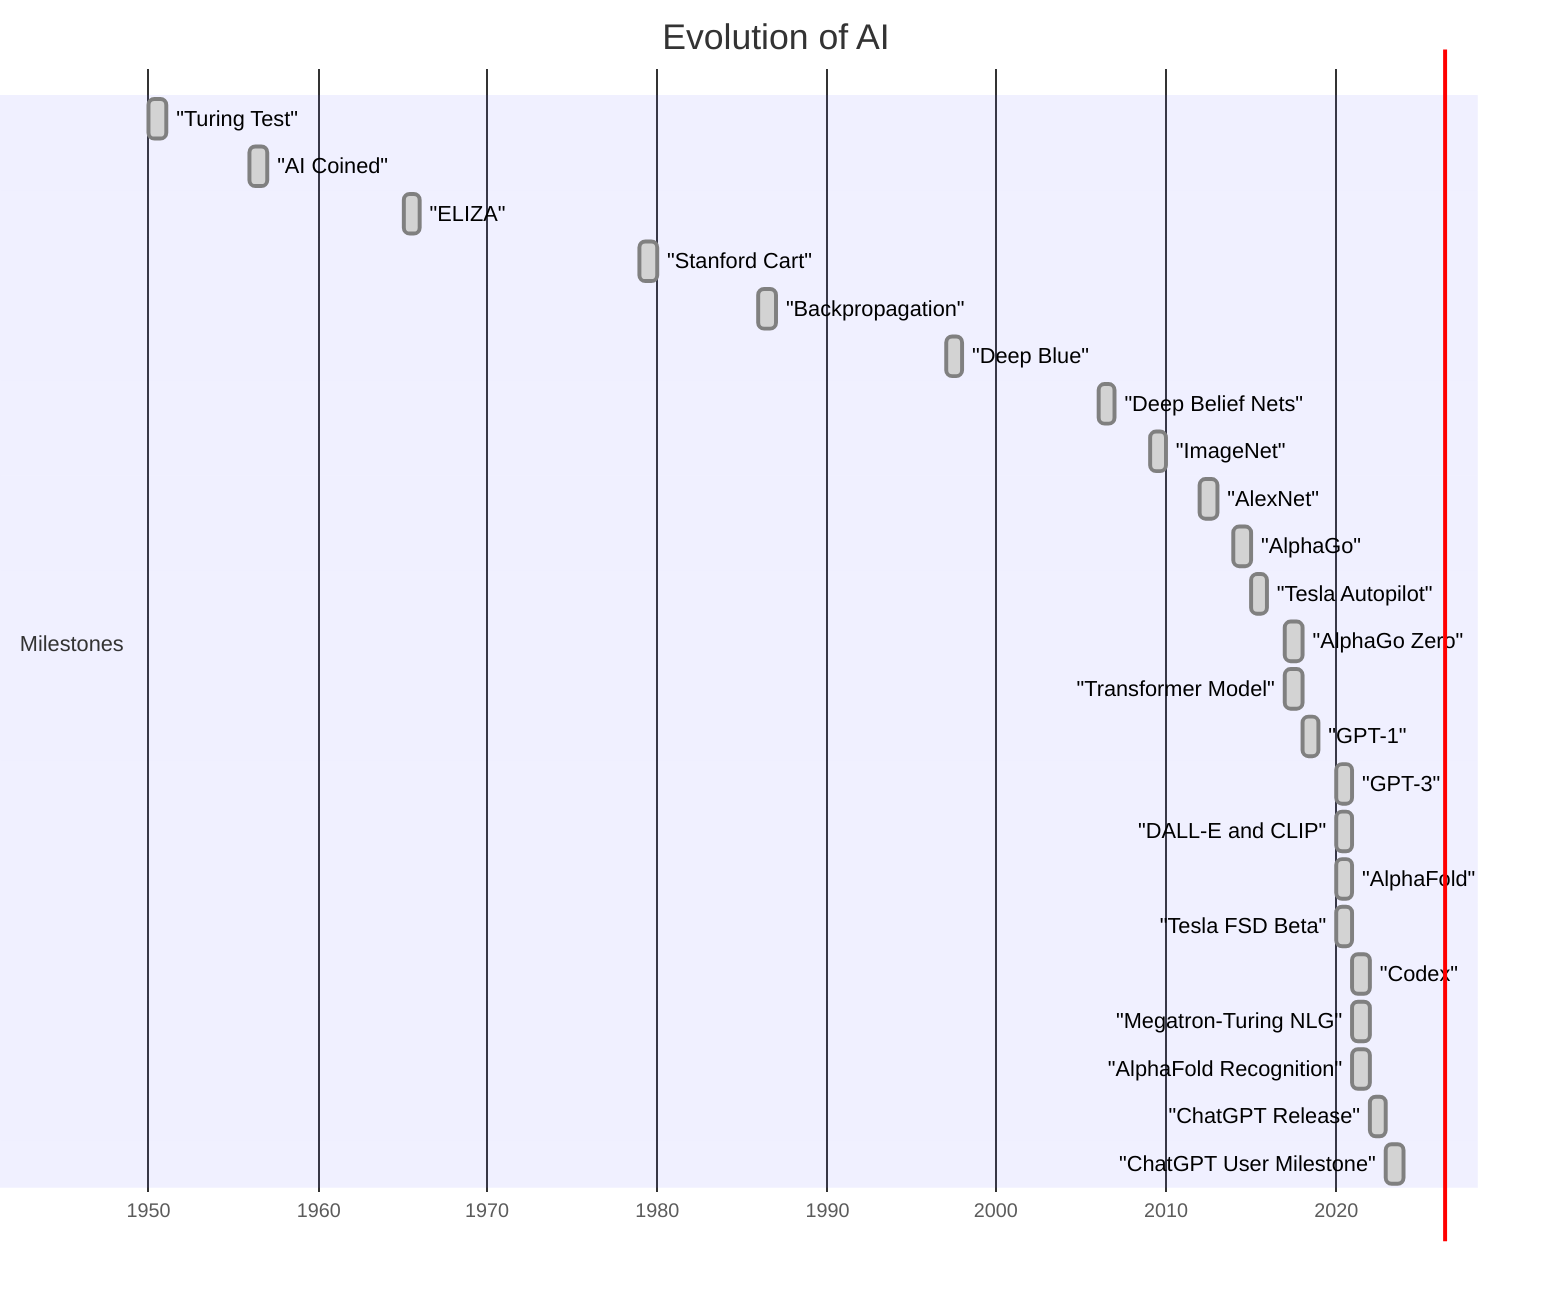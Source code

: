 gantt
    title Evolution of AI
    dateFormat YYYY
    axisFormat %Y

    section Milestones
    "Turing Test" :done, 1950, 1y
    "AI Coined" :done, 1956, 1y
    "ELIZA" :done, 1965, 1y
    "Stanford Cart" :done, 1979, 1y
    "Backpropagation" :done, 1986, 1y
    "Deep Blue" :done, 1997, 1y
    "Deep Belief Nets" :done, 2006, 1y
    "ImageNet" :done, 2009, 1y
    "AlexNet" :done, 2012, 1y
    "AlphaGo" :done, 2014, 1y
    "Tesla Autopilot" :done, 2015, 1y
    "AlphaGo Zero" :done, 2017, 1y
    "Transformer Model" :done, 2017, 1y
    "GPT-1" :done, 2018, 1y
    "GPT-3" :done, 2020, 1y
    "DALL-E and CLIP" :done, 2020, 1y
    "AlphaFold" :done, 2020, 1y
    "Tesla FSD Beta" :done, 2020, 1y
    "Codex" :done, 2021, 1y
    "Megatron-Turing NLG" :done, 2021, 1y
    "AlphaFold Recognition" :done, 2021, 1y
    "ChatGPT Release" :done, 2022, 1y
    "ChatGPT User Milestone" :done, 2023, 1y